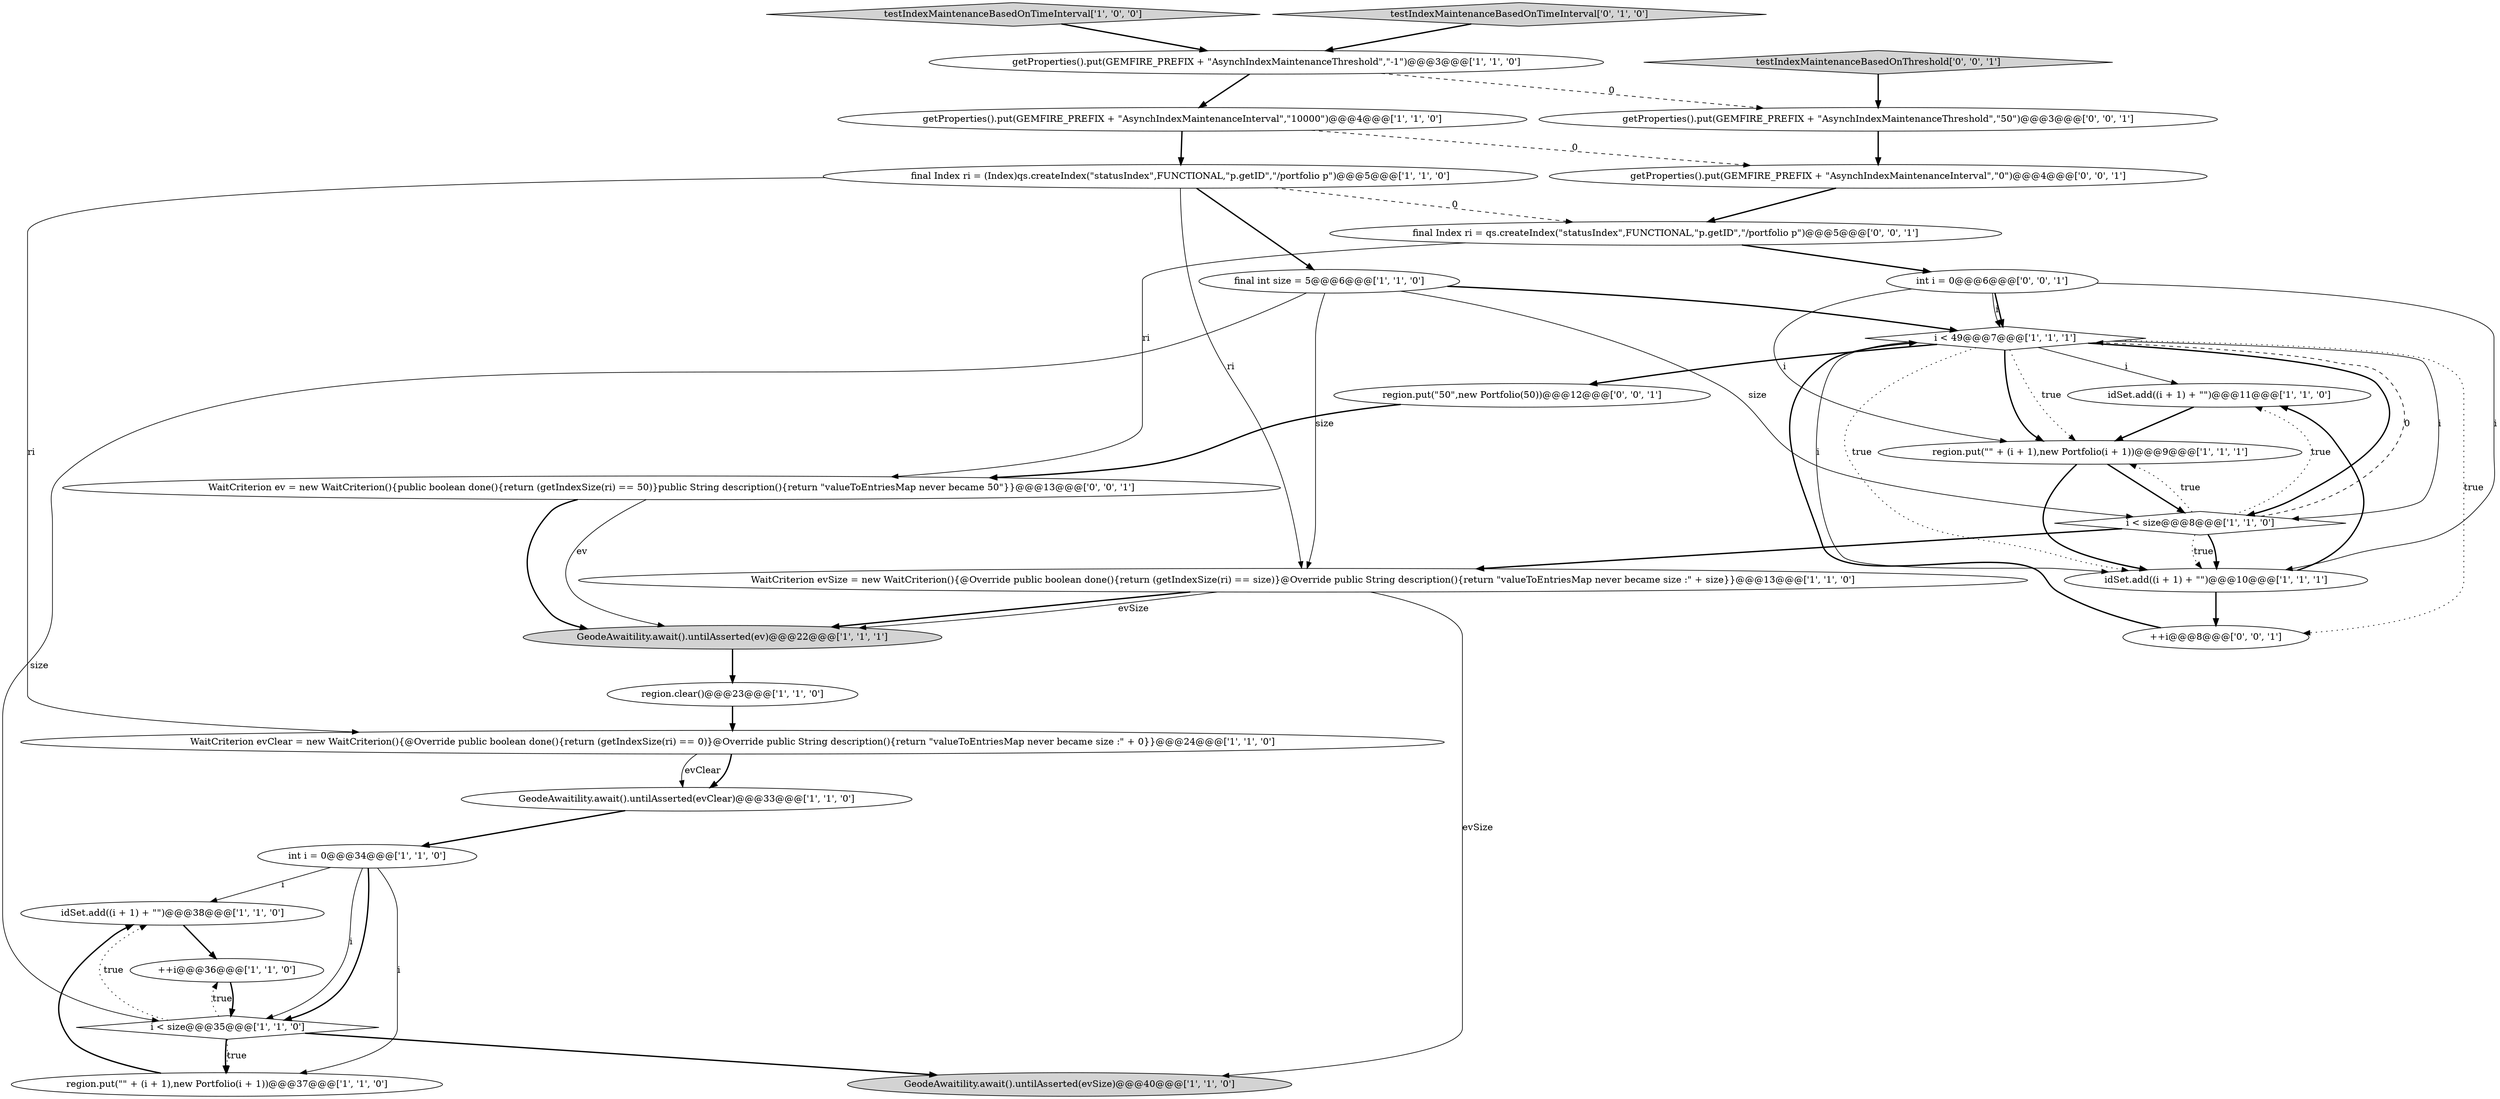 digraph {
6 [style = filled, label = "idSet.add((i + 1) + \"\")@@@38@@@['1', '1', '0']", fillcolor = white, shape = ellipse image = "AAA0AAABBB1BBB"];
8 [style = filled, label = "testIndexMaintenanceBasedOnTimeInterval['1', '0', '0']", fillcolor = lightgray, shape = diamond image = "AAA0AAABBB1BBB"];
10 [style = filled, label = "getProperties().put(GEMFIRE_PREFIX + \"AsynchIndexMaintenanceInterval\",\"10000\")@@@4@@@['1', '1', '0']", fillcolor = white, shape = ellipse image = "AAA0AAABBB1BBB"];
11 [style = filled, label = "final Index ri = (Index)qs.createIndex(\"statusIndex\",FUNCTIONAL,\"p.getID\",\"/portfolio p\")@@@5@@@['1', '1', '0']", fillcolor = white, shape = ellipse image = "AAA0AAABBB1BBB"];
5 [style = filled, label = "i < 49@@@7@@@['1', '1', '1']", fillcolor = white, shape = diamond image = "AAA0AAABBB1BBB"];
14 [style = filled, label = "region.clear()@@@23@@@['1', '1', '0']", fillcolor = white, shape = ellipse image = "AAA0AAABBB1BBB"];
4 [style = filled, label = "GeodeAwaitility.await().untilAsserted(evClear)@@@33@@@['1', '1', '0']", fillcolor = white, shape = ellipse image = "AAA0AAABBB1BBB"];
23 [style = filled, label = "++i@@@8@@@['0', '0', '1']", fillcolor = white, shape = ellipse image = "AAA0AAABBB3BBB"];
26 [style = filled, label = "getProperties().put(GEMFIRE_PREFIX + \"AsynchIndexMaintenanceThreshold\",\"50\")@@@3@@@['0', '0', '1']", fillcolor = white, shape = ellipse image = "AAA0AAABBB3BBB"];
28 [style = filled, label = "getProperties().put(GEMFIRE_PREFIX + \"AsynchIndexMaintenanceInterval\",\"0\")@@@4@@@['0', '0', '1']", fillcolor = white, shape = ellipse image = "AAA0AAABBB3BBB"];
13 [style = filled, label = "GeodeAwaitility.await().untilAsserted(ev)@@@22@@@['1', '1', '1']", fillcolor = lightgray, shape = ellipse image = "AAA0AAABBB1BBB"];
0 [style = filled, label = "i < size@@@35@@@['1', '1', '0']", fillcolor = white, shape = diamond image = "AAA0AAABBB1BBB"];
16 [style = filled, label = "idSet.add((i + 1) + \"\")@@@11@@@['1', '1', '0']", fillcolor = white, shape = ellipse image = "AAA0AAABBB1BBB"];
9 [style = filled, label = "getProperties().put(GEMFIRE_PREFIX + \"AsynchIndexMaintenanceThreshold\",\"-1\")@@@3@@@['1', '1', '0']", fillcolor = white, shape = ellipse image = "AAA0AAABBB1BBB"];
17 [style = filled, label = "region.put(\"\" + (i + 1),new Portfolio(i + 1))@@@37@@@['1', '1', '0']", fillcolor = white, shape = ellipse image = "AAA0AAABBB1BBB"];
18 [style = filled, label = "final int size = 5@@@6@@@['1', '1', '0']", fillcolor = white, shape = ellipse image = "AAA0AAABBB1BBB"];
24 [style = filled, label = "int i = 0@@@6@@@['0', '0', '1']", fillcolor = white, shape = ellipse image = "AAA0AAABBB3BBB"];
1 [style = filled, label = "int i = 0@@@34@@@['1', '1', '0']", fillcolor = white, shape = ellipse image = "AAA0AAABBB1BBB"];
15 [style = filled, label = "GeodeAwaitility.await().untilAsserted(evSize)@@@40@@@['1', '1', '0']", fillcolor = lightgray, shape = ellipse image = "AAA0AAABBB1BBB"];
19 [style = filled, label = "region.put(\"\" + (i + 1),new Portfolio(i + 1))@@@9@@@['1', '1', '1']", fillcolor = white, shape = ellipse image = "AAA0AAABBB1BBB"];
22 [style = filled, label = "final Index ri = qs.createIndex(\"statusIndex\",FUNCTIONAL,\"p.getID\",\"/portfolio p\")@@@5@@@['0', '0', '1']", fillcolor = white, shape = ellipse image = "AAA0AAABBB3BBB"];
21 [style = filled, label = "testIndexMaintenanceBasedOnTimeInterval['0', '1', '0']", fillcolor = lightgray, shape = diamond image = "AAA0AAABBB2BBB"];
7 [style = filled, label = "WaitCriterion evSize = new WaitCriterion(){@Override public boolean done(){return (getIndexSize(ri) == size)}@Override public String description(){return \"valueToEntriesMap never became size :\" + size}}@@@13@@@['1', '1', '0']", fillcolor = white, shape = ellipse image = "AAA0AAABBB1BBB"];
12 [style = filled, label = "idSet.add((i + 1) + \"\")@@@10@@@['1', '1', '1']", fillcolor = white, shape = ellipse image = "AAA0AAABBB1BBB"];
27 [style = filled, label = "region.put(\"50\",new Portfolio(50))@@@12@@@['0', '0', '1']", fillcolor = white, shape = ellipse image = "AAA0AAABBB3BBB"];
3 [style = filled, label = "++i@@@36@@@['1', '1', '0']", fillcolor = white, shape = ellipse image = "AAA0AAABBB1BBB"];
29 [style = filled, label = "testIndexMaintenanceBasedOnThreshold['0', '0', '1']", fillcolor = lightgray, shape = diamond image = "AAA0AAABBB3BBB"];
2 [style = filled, label = "i < size@@@8@@@['1', '1', '0']", fillcolor = white, shape = diamond image = "AAA0AAABBB1BBB"];
20 [style = filled, label = "WaitCriterion evClear = new WaitCriterion(){@Override public boolean done(){return (getIndexSize(ri) == 0)}@Override public String description(){return \"valueToEntriesMap never became size :\" + 0}}@@@24@@@['1', '1', '0']", fillcolor = white, shape = ellipse image = "AAA0AAABBB1BBB"];
25 [style = filled, label = "WaitCriterion ev = new WaitCriterion(){public boolean done(){return (getIndexSize(ri) == 50)}public String description(){return \"valueToEntriesMap never became 50\"}}@@@13@@@['0', '0', '1']", fillcolor = white, shape = ellipse image = "AAA0AAABBB3BBB"];
5->2 [style = bold, label=""];
24->19 [style = solid, label="i"];
5->19 [style = bold, label=""];
5->19 [style = dotted, label="true"];
0->6 [style = dotted, label="true"];
8->9 [style = bold, label=""];
11->20 [style = solid, label="ri"];
27->25 [style = bold, label=""];
10->28 [style = dashed, label="0"];
2->7 [style = bold, label=""];
22->24 [style = bold, label=""];
5->2 [style = solid, label="i"];
16->19 [style = bold, label=""];
20->4 [style = bold, label=""];
18->5 [style = bold, label=""];
18->0 [style = solid, label="size"];
5->12 [style = solid, label="i"];
0->3 [style = dotted, label="true"];
11->18 [style = bold, label=""];
10->11 [style = bold, label=""];
2->5 [style = dashed, label="0"];
5->12 [style = dotted, label="true"];
9->26 [style = dashed, label="0"];
12->23 [style = bold, label=""];
5->16 [style = solid, label="i"];
20->4 [style = solid, label="evClear"];
4->1 [style = bold, label=""];
2->16 [style = dotted, label="true"];
11->22 [style = dashed, label="0"];
12->16 [style = bold, label=""];
7->13 [style = bold, label=""];
28->22 [style = bold, label=""];
24->5 [style = solid, label="i"];
0->15 [style = bold, label=""];
18->2 [style = solid, label="size"];
17->6 [style = bold, label=""];
11->7 [style = solid, label="ri"];
3->0 [style = bold, label=""];
7->15 [style = solid, label="evSize"];
1->17 [style = solid, label="i"];
6->3 [style = bold, label=""];
5->27 [style = bold, label=""];
23->5 [style = bold, label=""];
25->13 [style = bold, label=""];
24->12 [style = solid, label="i"];
7->13 [style = solid, label="evSize"];
0->17 [style = bold, label=""];
26->28 [style = bold, label=""];
2->12 [style = dotted, label="true"];
25->13 [style = solid, label="ev"];
19->2 [style = bold, label=""];
21->9 [style = bold, label=""];
18->7 [style = solid, label="size"];
1->0 [style = solid, label="i"];
22->25 [style = solid, label="ri"];
13->14 [style = bold, label=""];
24->5 [style = bold, label=""];
0->17 [style = dotted, label="true"];
19->12 [style = bold, label=""];
1->6 [style = solid, label="i"];
2->19 [style = dotted, label="true"];
5->23 [style = dotted, label="true"];
14->20 [style = bold, label=""];
2->12 [style = bold, label=""];
9->10 [style = bold, label=""];
1->0 [style = bold, label=""];
29->26 [style = bold, label=""];
}
